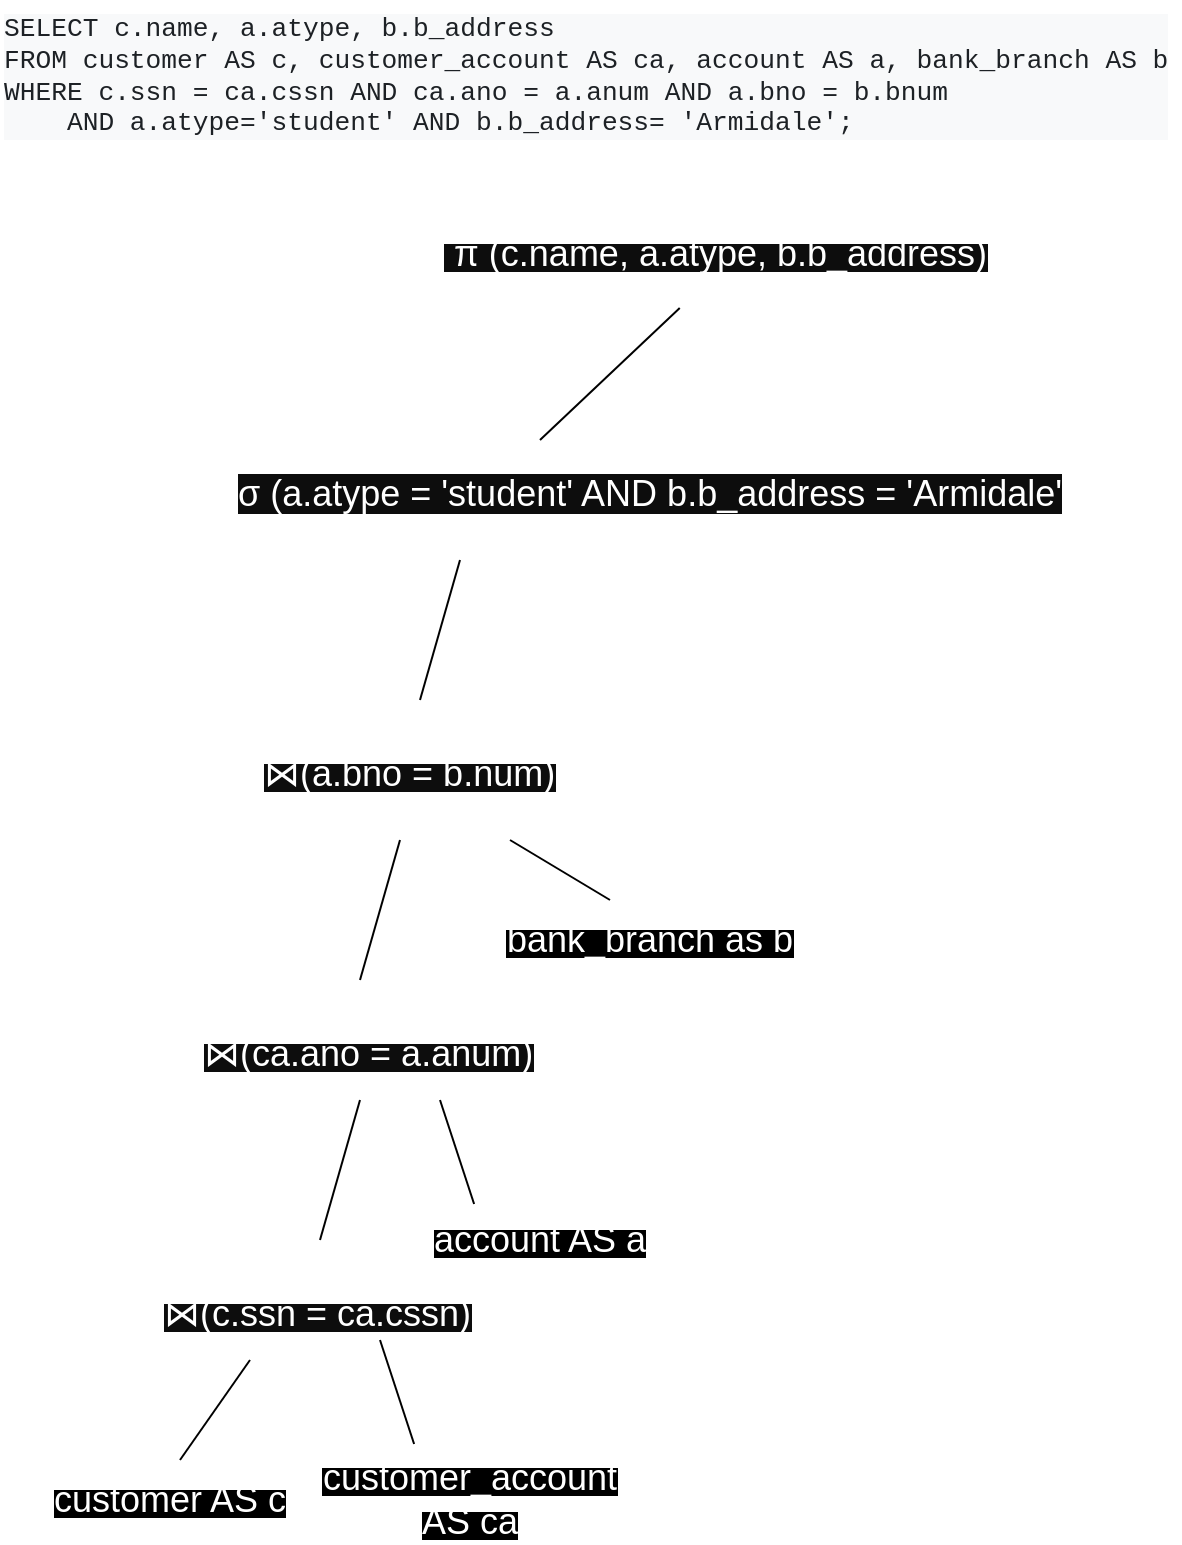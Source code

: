 <mxfile version="24.4.2" type="github">
  <diagram name="Page-1" id="0AmjILZXN8V3k6GPfbBG">
    <mxGraphModel dx="1323" dy="758" grid="1" gridSize="10" guides="1" tooltips="1" connect="1" arrows="1" fold="1" page="1" pageScale="1" pageWidth="827" pageHeight="1169" math="0" shadow="0">
      <root>
        <mxCell id="0" />
        <mxCell id="1" parent="0" />
        <mxCell id="vPvBHixE9ocef_Vv--e0-1" value="&lt;span style=&quot;color: rgb(255, 255, 255); font-style: normal; font-variant-ligatures: normal; font-variant-caps: normal; font-weight: 400; letter-spacing: normal; orphans: 2; text-align: left; text-indent: 0px; text-transform: none; widows: 2; word-spacing: 0px; -webkit-text-stroke-width: 0px; white-space: pre; background-color: rgb(13, 13, 13); text-decoration-thickness: initial; text-decoration-style: initial; text-decoration-color: initial; float: none; display: inline !important;&quot;&gt;&lt;font style=&quot;font-size: 18px;&quot; face=&quot;Helvetica&quot;&gt; π (c.name, a.atype, b.b_address)&lt;/font&gt;&lt;/span&gt;" style="text;whiteSpace=wrap;html=1;" vertex="1" parent="1">
          <mxGeometry x="220" y="120" width="270" height="40" as="geometry" />
        </mxCell>
        <UserObject label="&lt;pre id=&quot;yui_3_17_2_1_1716093174990_566&quot; style=&quot;box-sizing: border-box; font-family: SFMono-Regular, Menlo, Monaco, Consolas, &amp;quot;Liberation Mono&amp;quot;, &amp;quot;Courier New&amp;quot;, monospace; font-size: 13.125px; margin-top: 0px; margin-bottom: 1rem; overflow: auto; display: block; color: rgb(29, 33, 37); font-style: normal; font-variant-ligatures: normal; font-variant-caps: normal; font-weight: 400; letter-spacing: normal; orphans: 2; text-align: left; text-indent: 0px; text-transform: none; widows: 2; word-spacing: 0px; -webkit-text-stroke-width: 0px; background-color: rgb(248, 249, 250); text-decoration-thickness: initial; text-decoration-style: initial; text-decoration-color: initial;&quot;&gt;&lt;code id=&quot;yui_3_17_2_1_1716093174990_571&quot; style=&quot;box-sizing: border-box; font-family: SFMono-Regular, Menlo, Monaco, Consolas, &amp;quot;Liberation Mono&amp;quot;, &amp;quot;Courier New&amp;quot;, monospace; font-size: inherit; color: inherit; overflow-wrap: break-word; word-break: normal;&quot;&gt;&lt;div style=&quot;box-sizing: border-box;&quot;&gt;SELECT c.name, a.atype, b.b_address &lt;/div&gt;&lt;div style=&quot;box-sizing: border-box;&quot;&gt;FROM customer AS c, &lt;span style=&quot;box-sizing: border-box; color: inherit; font-size: inherit;&quot;&gt;customer_account AS ca, &lt;/span&gt;&lt;span style=&quot;box-sizing: border-box; color: inherit; font-size: inherit;&quot;&gt;account AS a, &lt;/span&gt;&lt;span style=&quot;box-sizing: border-box; color: inherit; font-size: inherit;&quot;&gt;bank_branch AS b&lt;/span&gt;&lt;/div&gt;&lt;div id=&quot;yui_3_17_2_1_1716093174990_570&quot; style=&quot;box-sizing: border-box;&quot;&gt;WHERE c.ssn = ca.cssn AND ca.ano = a.anum AND a.bno = b.bnum&lt;/div&gt;&lt;div style=&quot;box-sizing: border-box;&quot;&gt;    AND a.atype=&#39;student&#39; AND b.b_address= &#39;Armidale&#39;;&lt;/div&gt;&lt;/code&gt;&lt;/pre&gt;&lt;br class=&quot;Apple-interchange-newline&quot;&gt;" link="&lt;pre id=&quot;yui_3_17_2_1_1716093174990_566&quot; style=&quot;box-sizing: border-box; font-family: SFMono-Regular, Menlo, Monaco, Consolas, &amp;quot;Liberation Mono&amp;quot;, &amp;quot;Courier New&amp;quot;, monospace; font-size: 13.125px; margin-top: 0px; margin-bottom: 1rem; overflow: auto; display: block; color: rgb(29, 33, 37); font-style: normal; font-variant-ligatures: normal; font-variant-caps: normal; font-weight: 400; letter-spacing: normal; orphans: 2; text-align: left; text-indent: 0px; text-transform: none; widows: 2; word-spacing: 0px; -webkit-text-stroke-width: 0px; background-color: rgb(248, 249, 250); text-decoration-thickness: initial; text-decoration-style: initial; text-decoration-color: initial;&quot;&gt;&lt;code id=&quot;yui_3_17_2_1_1716093174990_571&quot; style=&quot;box-sizing: border-box; font-family: SFMono-Regular, Menlo, Monaco, Consolas, &amp;quot;Liberation Mono&amp;quot;, &amp;quot;Courier New&amp;quot;, monospace; font-size: inherit; color: inherit; overflow-wrap: break-word; word-break: normal;&quot;&gt;&lt;div style=&quot;box-sizing: border-box;&quot;&gt;SELECT c.name, a.atype, b.b_address &lt;/div&gt;&lt;div style=&quot;box-sizing: border-box;&quot;&gt;FROM customer AS c, &lt;span style=&quot;box-sizing: border-box; color: inherit; font-size: inherit;&quot;&gt;customer_account AS ca, &lt;/span&gt;&lt;span style=&quot;box-sizing: border-box; color: inherit; font-size: inherit;&quot;&gt;account AS a, &lt;/span&gt;&lt;span style=&quot;box-sizing: border-box; color: inherit; font-size: inherit;&quot;&gt;bank_branch AS b&lt;/span&gt;&lt;/div&gt;&lt;div id=&quot;yui_3_17_2_1_1716093174990_570&quot; style=&quot;box-sizing: border-box;&quot;&gt;WHERE c.ssn = ca.cssn AND ca.ano = a.anum AND a.bno = b.bnum&lt;/div&gt;&lt;div style=&quot;box-sizing: border-box;&quot;&gt;    AND a.atype=&#39;student&#39; AND b.b_address= &#39;Armidale&#39;;&lt;/div&gt;&lt;/code&gt;&lt;/pre&gt;&lt;br class=&quot;Apple-interchange-newline&quot;&gt;" id="vPvBHixE9ocef_Vv--e0-2">
          <mxCell style="text;whiteSpace=wrap;html=1;" vertex="1" parent="1">
            <mxGeometry y="10" width="560" height="130" as="geometry" />
          </mxCell>
        </UserObject>
        <mxCell id="vPvBHixE9ocef_Vv--e0-3" value="" style="endArrow=none;html=1;rounded=0;entryX=0.444;entryY=1.1;entryDx=0;entryDy=0;entryPerimeter=0;" edge="1" parent="1" target="vPvBHixE9ocef_Vv--e0-1">
          <mxGeometry width="50" height="50" relative="1" as="geometry">
            <mxPoint x="270" y="230" as="sourcePoint" />
            <mxPoint x="370" y="220" as="targetPoint" />
          </mxGeometry>
        </mxCell>
        <mxCell id="vPvBHixE9ocef_Vv--e0-5" value="" style="endArrow=none;html=1;rounded=0;" edge="1" parent="1">
          <mxGeometry width="50" height="50" relative="1" as="geometry">
            <mxPoint x="210" y="360" as="sourcePoint" />
            <mxPoint x="230" y="290" as="targetPoint" />
          </mxGeometry>
        </mxCell>
        <mxCell id="vPvBHixE9ocef_Vv--e0-6" value="&lt;font style=&quot;font-size: 18px;&quot; face=&quot;Helvetica&quot;&gt;&lt;span style=&quot;color: rgb(255, 255, 255); font-style: normal; font-variant-ligatures: normal; font-variant-caps: normal; font-weight: 400; letter-spacing: normal; orphans: 2; text-indent: 0px; text-transform: none; widows: 2; word-spacing: 0px; -webkit-text-stroke-width: 0px; white-space: pre; background-color: rgb(13, 13, 13); text-decoration-thickness: initial; text-decoration-style: initial; text-decoration-color: initial; float: none; display: inline !important;&quot;&gt;σ (&lt;/span&gt;&lt;span style=&quot;background-color: rgb(13, 13, 13); color: rgb(255, 255, 255); white-space: pre;&quot;&gt;a.atype = &#39;student&#39; AND b.b_address = &#39;Armidale&#39;&lt;/span&gt;&lt;/font&gt;" style="text;whiteSpace=wrap;html=1;align=center;" vertex="1" parent="1">
          <mxGeometry x="60" y="240" width="530" height="40" as="geometry" />
        </mxCell>
        <mxCell id="vPvBHixE9ocef_Vv--e0-7" value="&lt;span style=&quot;color: rgb(255, 255, 255); font-style: normal; font-variant-ligatures: normal; font-variant-caps: normal; font-weight: 400; letter-spacing: normal; orphans: 2; text-align: left; text-indent: 0px; text-transform: none; widows: 2; word-spacing: 0px; -webkit-text-stroke-width: 0px; white-space: pre; background-color: rgb(13, 13, 13); text-decoration-thickness: initial; text-decoration-style: initial; text-decoration-color: initial; float: none; display: inline !important;&quot;&gt;&lt;font style=&quot;font-size: 18px;&quot;&gt;⋈(a.bno = b.num)&lt;/font&gt;&lt;/span&gt;" style="text;whiteSpace=wrap;html=1;" vertex="1" parent="1">
          <mxGeometry x="130" y="380" width="40" height="40" as="geometry" />
        </mxCell>
        <mxCell id="vPvBHixE9ocef_Vv--e0-8" value="" style="endArrow=none;html=1;rounded=0;" edge="1" parent="1">
          <mxGeometry width="50" height="50" relative="1" as="geometry">
            <mxPoint x="180" y="500" as="sourcePoint" />
            <mxPoint x="200" y="430" as="targetPoint" />
          </mxGeometry>
        </mxCell>
        <mxCell id="vPvBHixE9ocef_Vv--e0-9" value="&lt;span style=&quot;color: rgb(255, 255, 255); font-style: normal; font-variant-ligatures: normal; font-variant-caps: normal; font-weight: 400; letter-spacing: normal; orphans: 2; text-align: left; text-indent: 0px; text-transform: none; widows: 2; word-spacing: 0px; -webkit-text-stroke-width: 0px; white-space: pre; background-color: rgb(13, 13, 13); text-decoration-thickness: initial; text-decoration-style: initial; text-decoration-color: initial; float: none; display: inline !important;&quot;&gt;&lt;font style=&quot;font-size: 18px;&quot; face=&quot;Helvetica&quot;&gt;⋈(ca.ano = a.anum)&lt;/font&gt;&lt;/span&gt;" style="text;whiteSpace=wrap;html=1;" vertex="1" parent="1">
          <mxGeometry x="100" y="520" width="40" height="40" as="geometry" />
        </mxCell>
        <mxCell id="vPvBHixE9ocef_Vv--e0-10" value="" style="endArrow=none;html=1;rounded=0;" edge="1" parent="1">
          <mxGeometry width="50" height="50" relative="1" as="geometry">
            <mxPoint x="160" y="630" as="sourcePoint" />
            <mxPoint x="180" y="560" as="targetPoint" />
          </mxGeometry>
        </mxCell>
        <mxCell id="vPvBHixE9ocef_Vv--e0-11" value="&lt;span style=&quot;color: rgb(255, 255, 255); font-style: normal; font-variant-ligatures: normal; font-variant-caps: normal; font-weight: 400; letter-spacing: normal; orphans: 2; text-align: left; text-indent: 0px; text-transform: none; widows: 2; word-spacing: 0px; -webkit-text-stroke-width: 0px; white-space: pre; background-color: rgb(13, 13, 13); text-decoration-thickness: initial; text-decoration-style: initial; text-decoration-color: initial; float: none; display: inline !important;&quot;&gt;&lt;font style=&quot;font-size: 18px;&quot; face=&quot;Helvetica&quot;&gt;⋈(c.ssn = ca.cssn)&lt;/font&gt;&lt;/span&gt;" style="text;whiteSpace=wrap;html=1;" vertex="1" parent="1">
          <mxGeometry x="80" y="650" width="40" height="40" as="geometry" />
        </mxCell>
        <mxCell id="vPvBHixE9ocef_Vv--e0-12" value="" style="endArrow=none;html=1;rounded=0;" edge="1" parent="1">
          <mxGeometry width="50" height="50" relative="1" as="geometry">
            <mxPoint x="305" y="460" as="sourcePoint" />
            <mxPoint x="255" y="430" as="targetPoint" />
          </mxGeometry>
        </mxCell>
        <mxCell id="vPvBHixE9ocef_Vv--e0-13" value="" style="endArrow=none;html=1;rounded=0;" edge="1" parent="1">
          <mxGeometry width="50" height="50" relative="1" as="geometry">
            <mxPoint x="90" y="740" as="sourcePoint" />
            <mxPoint x="125" y="690" as="targetPoint" />
          </mxGeometry>
        </mxCell>
        <mxCell id="vPvBHixE9ocef_Vv--e0-14" value="&lt;span style=&quot;background-color: rgb(0, 0, 0);&quot;&gt;&lt;font style=&quot;font-size: 18px;&quot; color=&quot;#ffffff&quot;&gt;customer AS c&lt;/font&gt;&lt;/span&gt;" style="text;html=1;align=center;verticalAlign=middle;whiteSpace=wrap;rounded=0;fillColor=none;" vertex="1" parent="1">
          <mxGeometry x="10" y="750" width="150" height="20" as="geometry" />
        </mxCell>
        <mxCell id="vPvBHixE9ocef_Vv--e0-15" value="" style="endArrow=none;html=1;rounded=0;exitX=0.947;exitY=0.1;exitDx=0;exitDy=0;exitPerimeter=0;" edge="1" parent="1">
          <mxGeometry width="50" height="50" relative="1" as="geometry">
            <mxPoint x="207.05" y="732" as="sourcePoint" />
            <mxPoint x="190" y="680" as="targetPoint" />
          </mxGeometry>
        </mxCell>
        <mxCell id="vPvBHixE9ocef_Vv--e0-16" value="&lt;span style=&quot;background-color: rgb(0, 0, 0);&quot;&gt;&lt;font style=&quot;font-size: 18px;&quot; color=&quot;#ffffff&quot;&gt;customer_account AS ca&lt;/font&gt;&lt;/span&gt;" style="text;html=1;align=center;verticalAlign=middle;whiteSpace=wrap;rounded=0;fillColor=none;" vertex="1" parent="1">
          <mxGeometry x="160" y="750" width="150" height="20" as="geometry" />
        </mxCell>
        <mxCell id="vPvBHixE9ocef_Vv--e0-17" value="" style="endArrow=none;html=1;rounded=0;exitX=0.947;exitY=0.1;exitDx=0;exitDy=0;exitPerimeter=0;" edge="1" parent="1">
          <mxGeometry width="50" height="50" relative="1" as="geometry">
            <mxPoint x="237.05" y="612" as="sourcePoint" />
            <mxPoint x="220" y="560" as="targetPoint" />
          </mxGeometry>
        </mxCell>
        <mxCell id="vPvBHixE9ocef_Vv--e0-18" value="&lt;span style=&quot;background-color: rgb(0, 0, 0);&quot;&gt;&lt;font style=&quot;font-size: 18px;&quot; color=&quot;#ffffff&quot;&gt;account AS a&lt;/font&gt;&lt;/span&gt;" style="text;html=1;align=center;verticalAlign=middle;whiteSpace=wrap;rounded=0;fillColor=none;" vertex="1" parent="1">
          <mxGeometry x="190" y="620" width="160" height="20" as="geometry" />
        </mxCell>
        <mxCell id="vPvBHixE9ocef_Vv--e0-19" value="&lt;span style=&quot;background-color: rgb(0, 0, 0);&quot;&gt;&lt;font style=&quot;font-size: 18px;&quot; color=&quot;#ffffff&quot;&gt;bank_branch as b&lt;/font&gt;&lt;/span&gt;" style="text;html=1;align=center;verticalAlign=middle;whiteSpace=wrap;rounded=0;fillColor=none;" vertex="1" parent="1">
          <mxGeometry x="250" y="470" width="150" height="20" as="geometry" />
        </mxCell>
      </root>
    </mxGraphModel>
  </diagram>
</mxfile>

